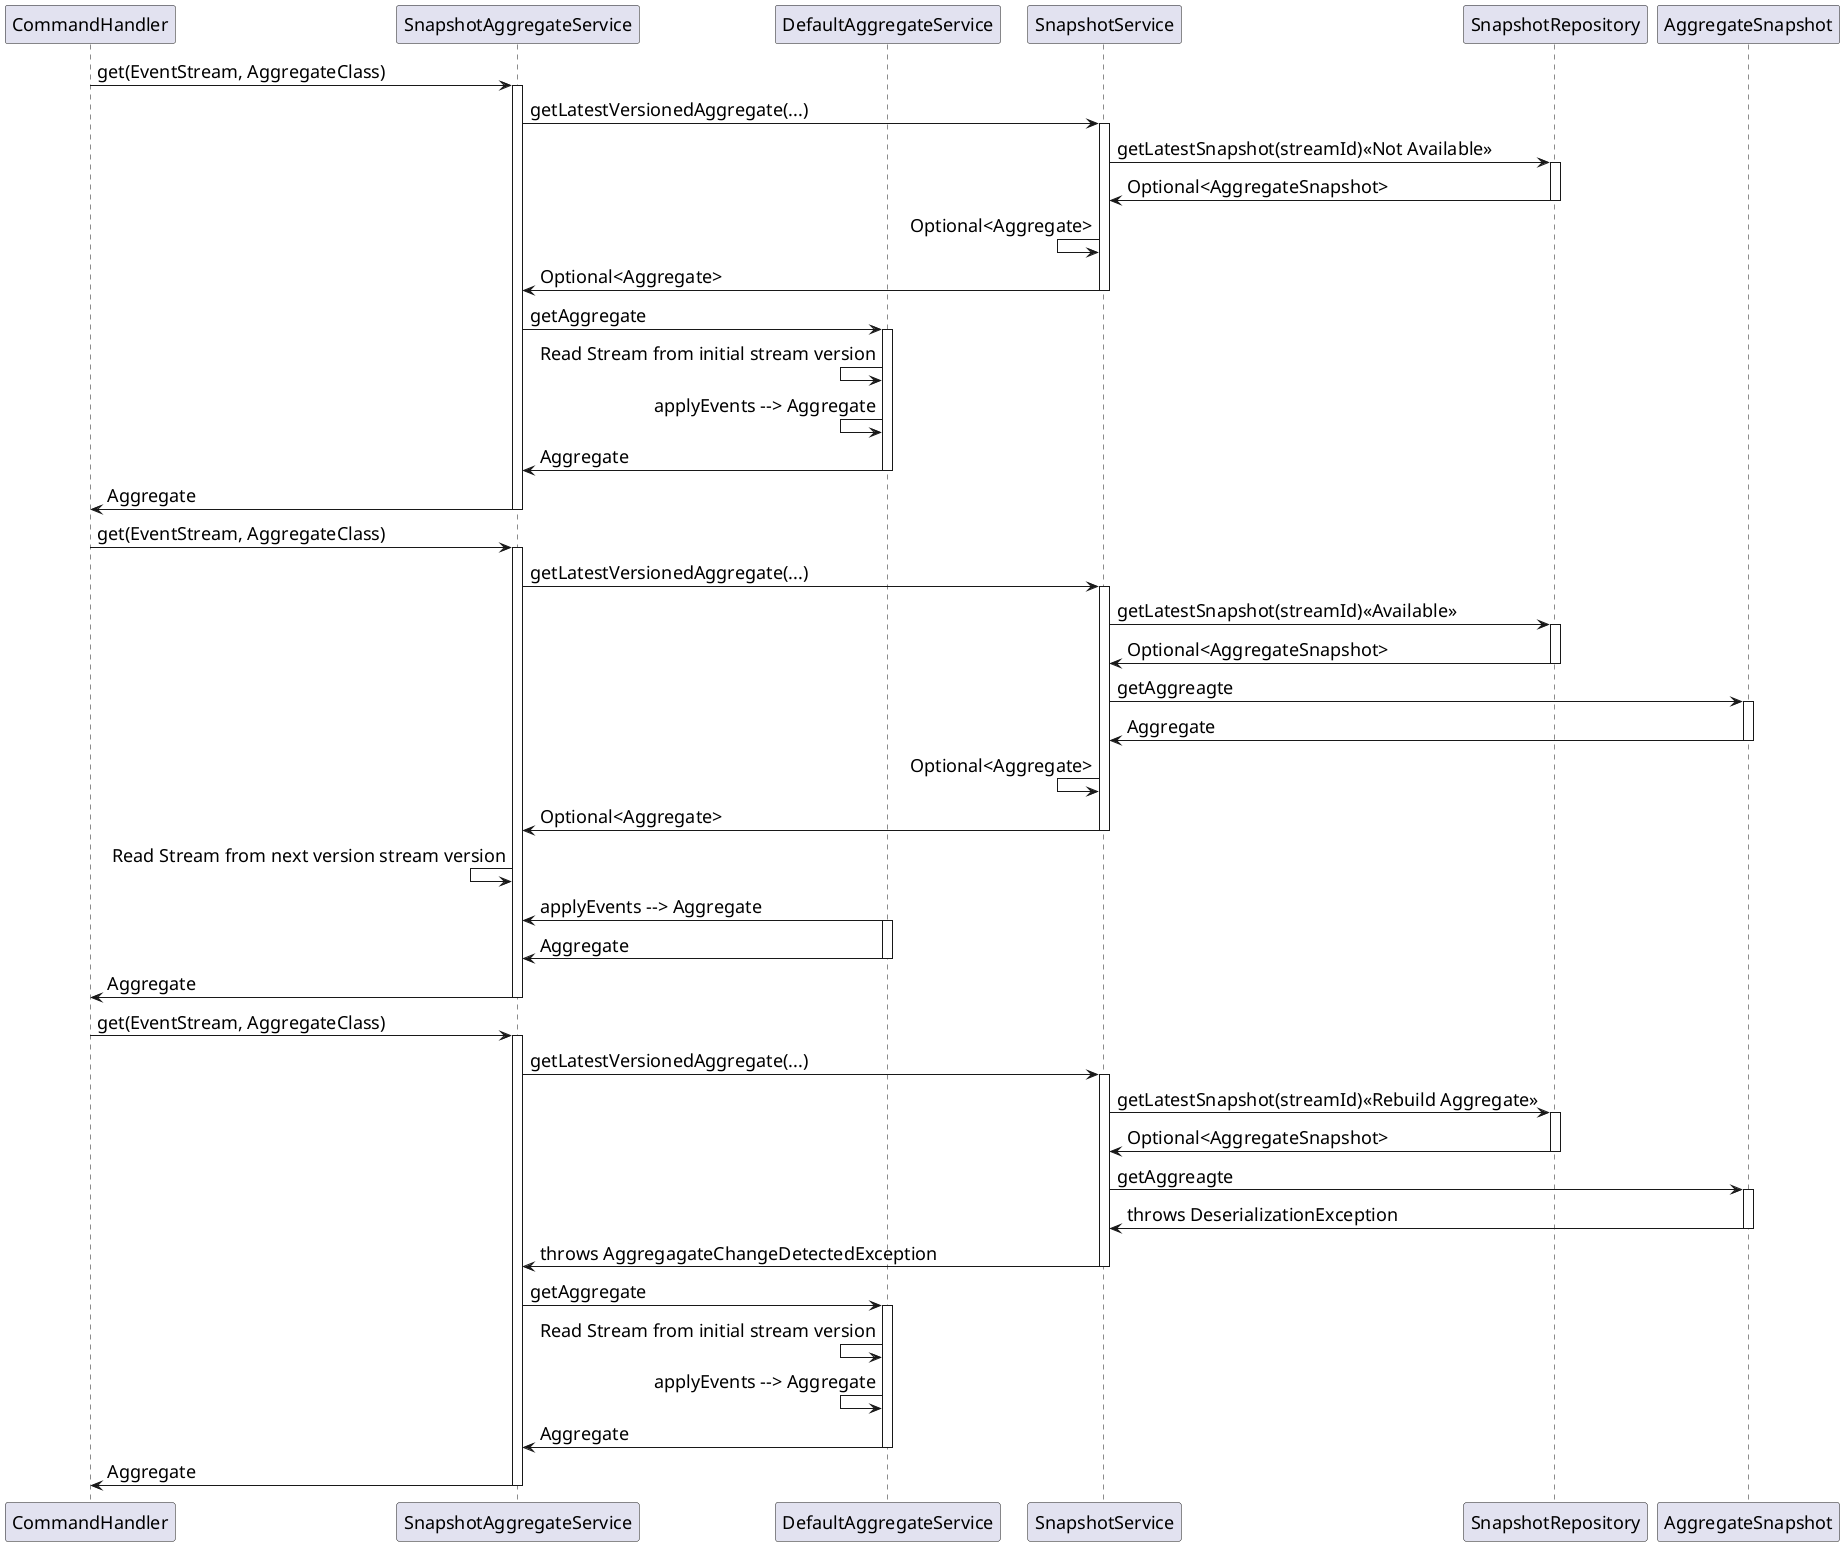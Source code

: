 @startuml
skinparam backgroundColor white
skinparam defaultFontName Arial
skinparam defaultFontsize 18

participant "CommandHandler" as CommandHandler
participant "SnapshotAggregateService" as SnapshotAggregateService
participant "DefaultAggregateService" as DefaultAggregateService
participant "SnapshotService" as SnapshotService
participant "SnapshotRepository" as SnapshotRepository
participant "AggregateSnapshot" as AggregateSnapshot

CommandHandler -> SnapshotAggregateService: get(EventStream, AggregateClass)
activate SnapshotAggregateService
SnapshotAggregateService -> SnapshotService: getLatestVersionedAggregate(...)
activate SnapshotService
SnapshotService -> SnapshotRepository: getLatestSnapshot(streamId)<<Not Available>>
activate SnapshotRepository
SnapshotService <-  SnapshotRepository: Optional<AggregateSnapshot>
deactivate SnapshotRepository
SnapshotService <-  SnapshotService:  Optional<Aggregate>
SnapshotAggregateService <-SnapshotService :Optional<Aggregate>
deactivate SnapshotService
SnapshotAggregateService -> DefaultAggregateService: getAggregate
activate DefaultAggregateService
DefaultAggregateService <-  DefaultAggregateService: Read Stream from initial stream version
DefaultAggregateService <-  DefaultAggregateService: applyEvents --> Aggregate
SnapshotAggregateService <-  DefaultAggregateService: Aggregate
deactivate DefaultAggregateService
CommandHandler <-  SnapshotAggregateService: Aggregate
deactivate SnapshotAggregateService

CommandHandler -> SnapshotAggregateService: get(EventStream, AggregateClass)
activate SnapshotAggregateService
SnapshotAggregateService -> SnapshotService: getLatestVersionedAggregate(...)
activate SnapshotService
SnapshotService -> SnapshotRepository: getLatestSnapshot(streamId)<<Available>>
activate SnapshotRepository
SnapshotService <-  SnapshotRepository: Optional<AggregateSnapshot>
deactivate SnapshotRepository
SnapshotService ->  AggregateSnapshot: getAggreagte
activate AggregateSnapshot
SnapshotService <-  AggregateSnapshot: Aggregate
deactivate AggregateSnapshot
SnapshotService <-  SnapshotService:  Optional<Aggregate>
SnapshotAggregateService <-SnapshotService :Optional<Aggregate>
deactivate SnapshotService
SnapshotAggregateService <-  SnapshotAggregateService: Read Stream from next version stream version
deactivate DefaultAggregateService
SnapshotAggregateService <-  DefaultAggregateService: applyEvents --> Aggregate
activate DefaultAggregateService
SnapshotAggregateService <-  DefaultAggregateService: Aggregate
deactivate DefaultAggregateService
CommandHandler <-  SnapshotAggregateService: Aggregate
deactivate SnapshotAggregateService

CommandHandler -> SnapshotAggregateService: get(EventStream, AggregateClass)
activate SnapshotAggregateService
SnapshotAggregateService -> SnapshotService: getLatestVersionedAggregate(...)
activate SnapshotService
SnapshotService -> SnapshotRepository: getLatestSnapshot(streamId)<<Rebuild Aggregate>>
activate SnapshotRepository
SnapshotService <-  SnapshotRepository: Optional<AggregateSnapshot>
deactivate SnapshotRepository
SnapshotService ->  AggregateSnapshot: getAggreagte
activate AggregateSnapshot
SnapshotService <-  AggregateSnapshot: throws DeserializationException
deactivate AggregateSnapshot
deactivate AggregateSnapshot
SnapshotAggregateService <-  SnapshotService:  throws AggregagateChangeDetectedException

deactivate SnapshotService
SnapshotAggregateService -> DefaultAggregateService: getAggregate
activate DefaultAggregateService
DefaultAggregateService <-  DefaultAggregateService: Read Stream from initial stream version
DefaultAggregateService <-  DefaultAggregateService: applyEvents --> Aggregate
SnapshotAggregateService <-  DefaultAggregateService: Aggregate
deactivate DefaultAggregateService
CommandHandler <-  SnapshotAggregateService: Aggregate
deactivate SnapshotAggregateService
@enduml
